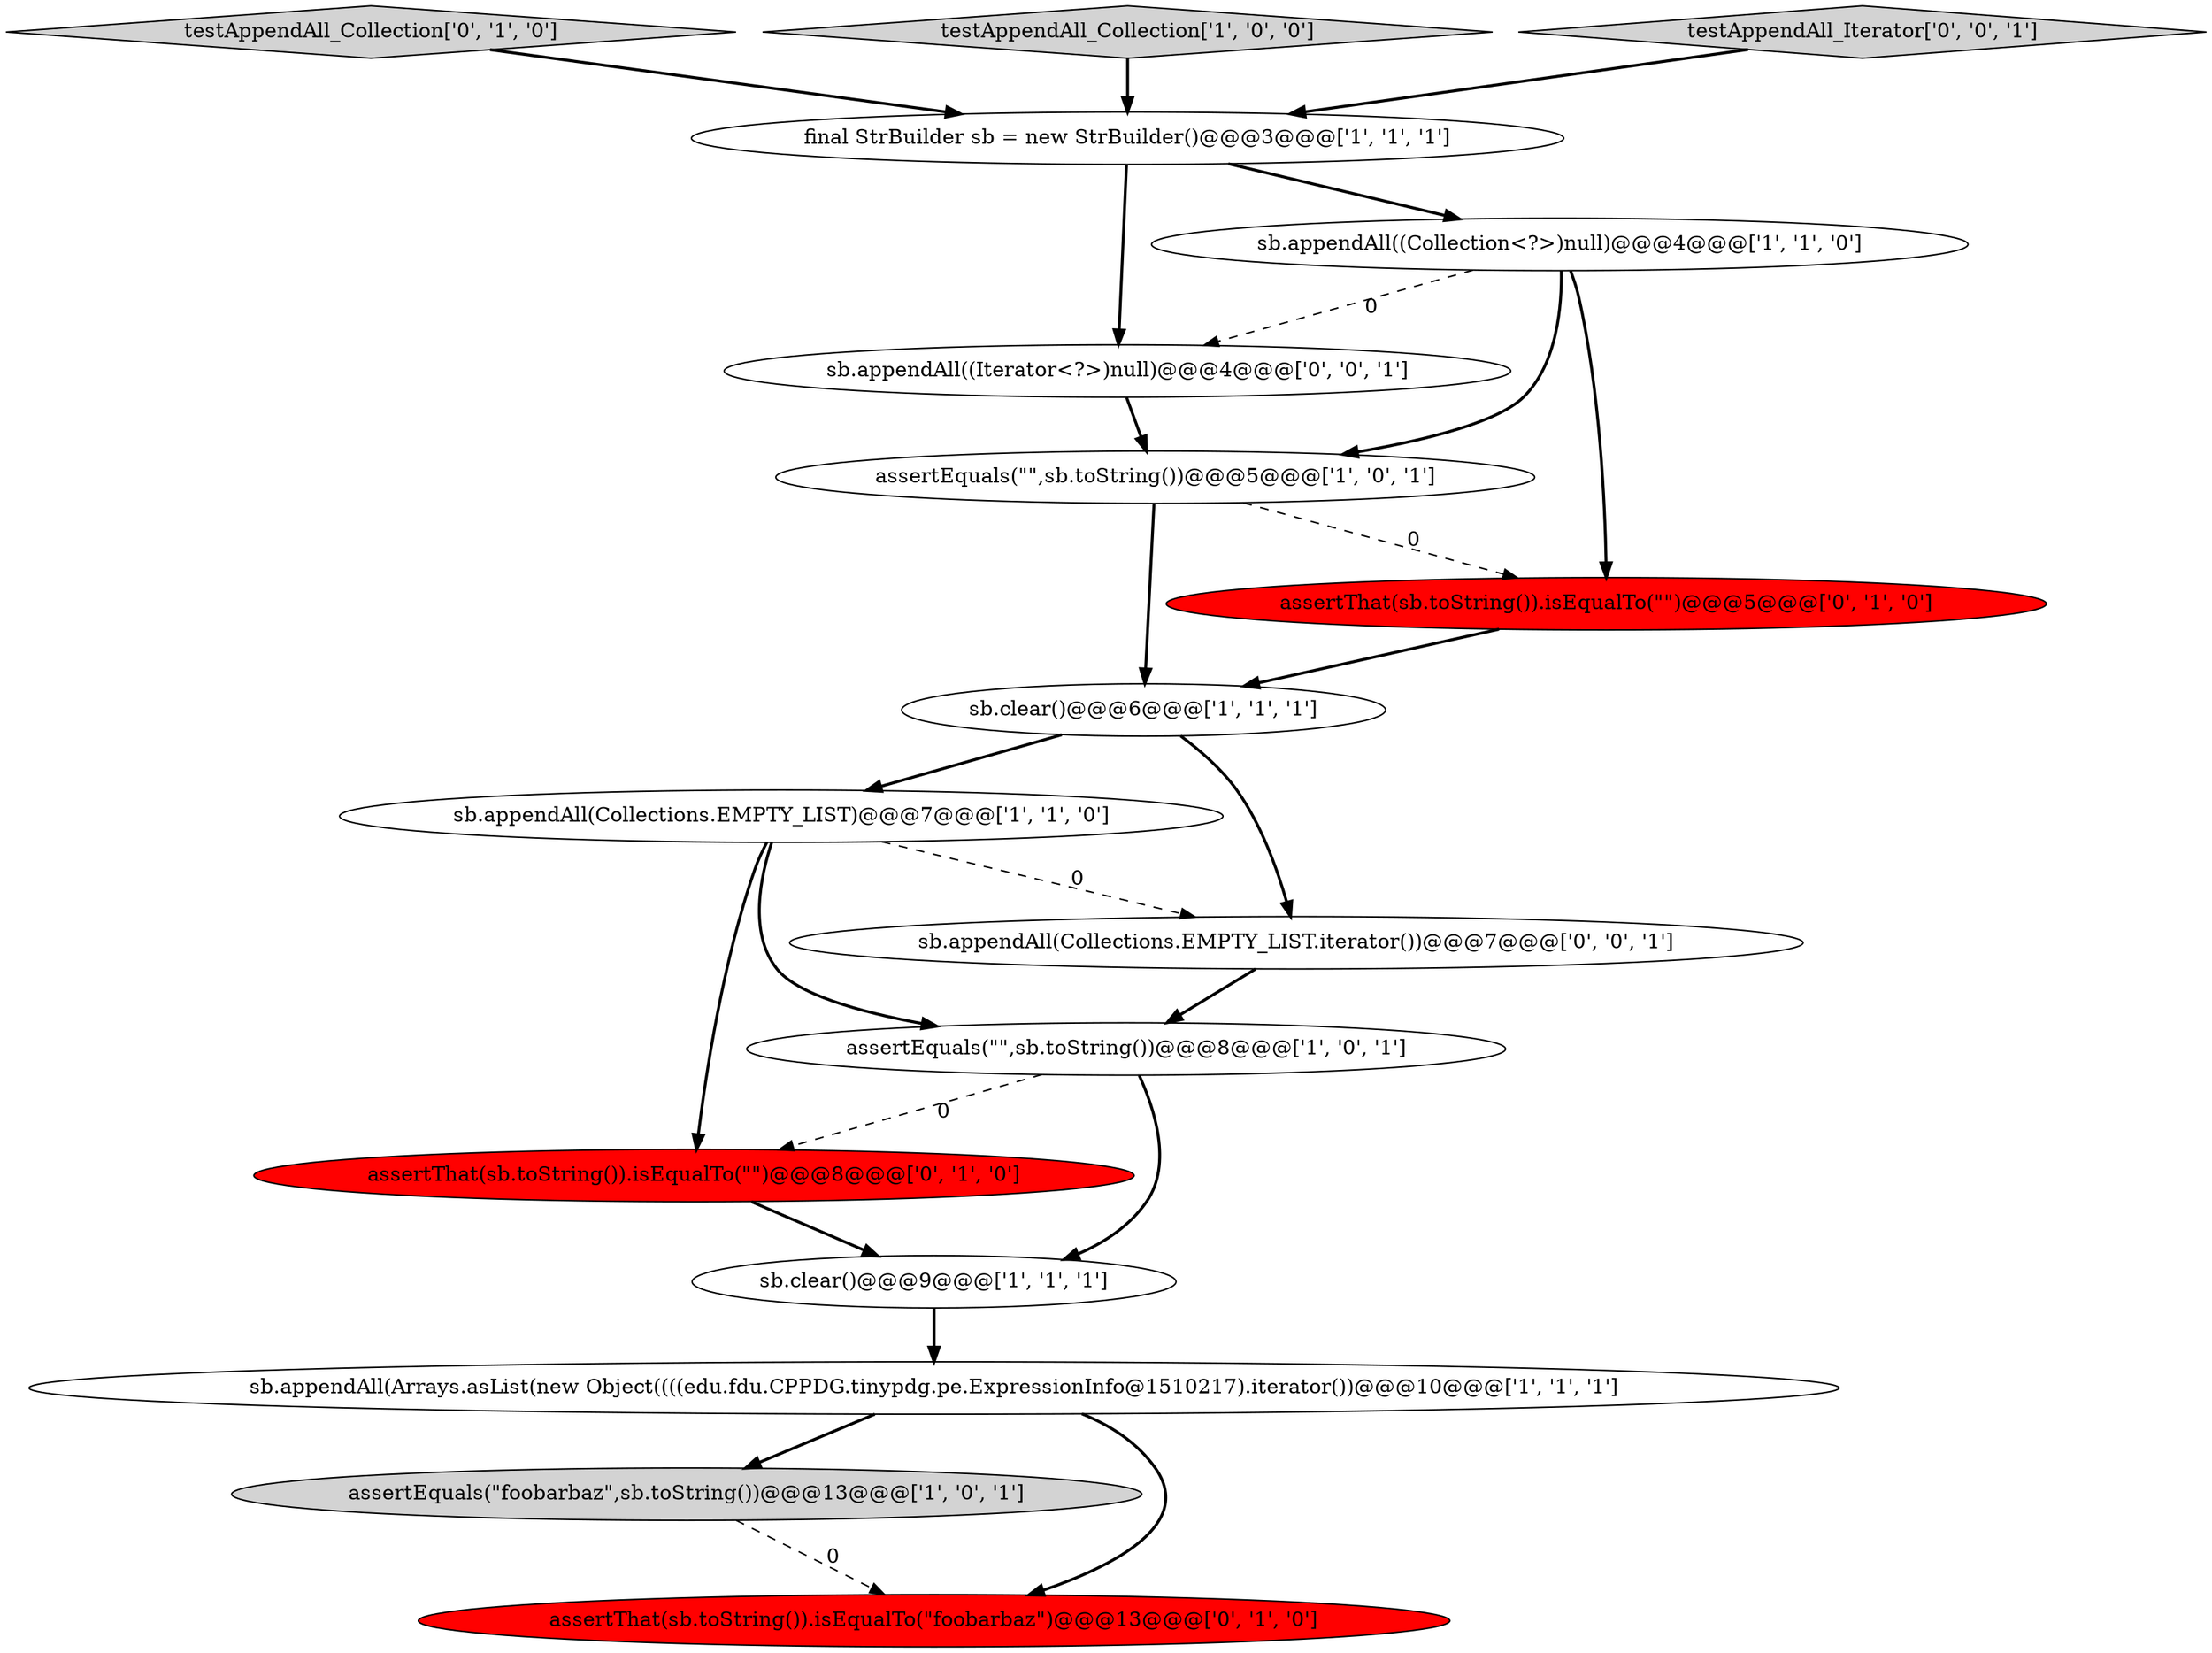 digraph {
12 [style = filled, label = "assertThat(sb.toString()).isEqualTo(\"foobarbaz\")@@@13@@@['0', '1', '0']", fillcolor = red, shape = ellipse image = "AAA1AAABBB2BBB"];
14 [style = filled, label = "sb.appendAll(Collections.EMPTY_LIST.iterator())@@@7@@@['0', '0', '1']", fillcolor = white, shape = ellipse image = "AAA0AAABBB3BBB"];
7 [style = filled, label = "sb.appendAll((Collection<?>)null)@@@4@@@['1', '1', '0']", fillcolor = white, shape = ellipse image = "AAA0AAABBB1BBB"];
9 [style = filled, label = "assertEquals(\"foobarbaz\",sb.toString())@@@13@@@['1', '0', '1']", fillcolor = lightgray, shape = ellipse image = "AAA0AAABBB1BBB"];
13 [style = filled, label = "testAppendAll_Collection['0', '1', '0']", fillcolor = lightgray, shape = diamond image = "AAA0AAABBB2BBB"];
0 [style = filled, label = "sb.appendAll(Arrays.asList(new Object((((edu.fdu.CPPDG.tinypdg.pe.ExpressionInfo@1510217).iterator())@@@10@@@['1', '1', '1']", fillcolor = white, shape = ellipse image = "AAA0AAABBB1BBB"];
1 [style = filled, label = "testAppendAll_Collection['1', '0', '0']", fillcolor = lightgray, shape = diamond image = "AAA0AAABBB1BBB"];
11 [style = filled, label = "assertThat(sb.toString()).isEqualTo(\"\")@@@8@@@['0', '1', '0']", fillcolor = red, shape = ellipse image = "AAA1AAABBB2BBB"];
16 [style = filled, label = "sb.appendAll((Iterator<?>)null)@@@4@@@['0', '0', '1']", fillcolor = white, shape = ellipse image = "AAA0AAABBB3BBB"];
6 [style = filled, label = "sb.clear()@@@9@@@['1', '1', '1']", fillcolor = white, shape = ellipse image = "AAA0AAABBB1BBB"];
8 [style = filled, label = "assertEquals(\"\",sb.toString())@@@5@@@['1', '0', '1']", fillcolor = white, shape = ellipse image = "AAA0AAABBB1BBB"];
5 [style = filled, label = "sb.appendAll(Collections.EMPTY_LIST)@@@7@@@['1', '1', '0']", fillcolor = white, shape = ellipse image = "AAA0AAABBB1BBB"];
4 [style = filled, label = "sb.clear()@@@6@@@['1', '1', '1']", fillcolor = white, shape = ellipse image = "AAA0AAABBB1BBB"];
2 [style = filled, label = "assertEquals(\"\",sb.toString())@@@8@@@['1', '0', '1']", fillcolor = white, shape = ellipse image = "AAA0AAABBB1BBB"];
15 [style = filled, label = "testAppendAll_Iterator['0', '0', '1']", fillcolor = lightgray, shape = diamond image = "AAA0AAABBB3BBB"];
10 [style = filled, label = "assertThat(sb.toString()).isEqualTo(\"\")@@@5@@@['0', '1', '0']", fillcolor = red, shape = ellipse image = "AAA1AAABBB2BBB"];
3 [style = filled, label = "final StrBuilder sb = new StrBuilder()@@@3@@@['1', '1', '1']", fillcolor = white, shape = ellipse image = "AAA0AAABBB1BBB"];
0->9 [style = bold, label=""];
4->14 [style = bold, label=""];
5->14 [style = dashed, label="0"];
8->10 [style = dashed, label="0"];
16->8 [style = bold, label=""];
7->10 [style = bold, label=""];
2->6 [style = bold, label=""];
7->16 [style = dashed, label="0"];
0->12 [style = bold, label=""];
11->6 [style = bold, label=""];
1->3 [style = bold, label=""];
6->0 [style = bold, label=""];
3->16 [style = bold, label=""];
7->8 [style = bold, label=""];
15->3 [style = bold, label=""];
5->2 [style = bold, label=""];
13->3 [style = bold, label=""];
3->7 [style = bold, label=""];
10->4 [style = bold, label=""];
2->11 [style = dashed, label="0"];
5->11 [style = bold, label=""];
14->2 [style = bold, label=""];
9->12 [style = dashed, label="0"];
8->4 [style = bold, label=""];
4->5 [style = bold, label=""];
}
